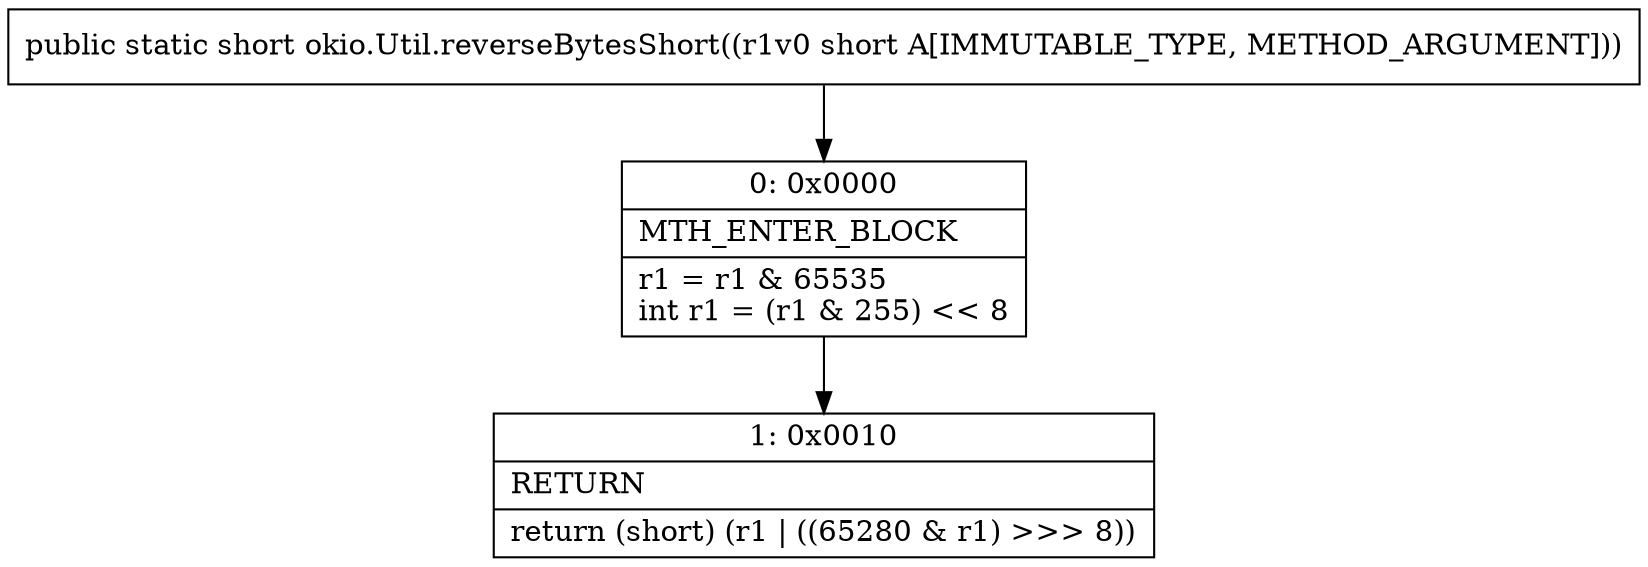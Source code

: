 digraph "CFG forokio.Util.reverseBytesShort(S)S" {
Node_0 [shape=record,label="{0\:\ 0x0000|MTH_ENTER_BLOCK\l|r1 = r1 & 65535\lint r1 = (r1 & 255) \<\< 8\l}"];
Node_1 [shape=record,label="{1\:\ 0x0010|RETURN\l|return (short) (r1 \| ((65280 & r1) \>\>\> 8))\l}"];
MethodNode[shape=record,label="{public static short okio.Util.reverseBytesShort((r1v0 short A[IMMUTABLE_TYPE, METHOD_ARGUMENT])) }"];
MethodNode -> Node_0;
Node_0 -> Node_1;
}

